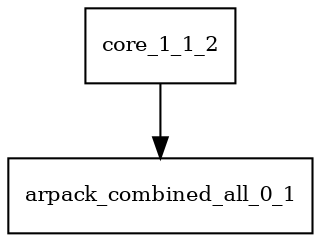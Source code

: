 digraph core_1_1_2_dependencies {
  node [shape = box, fontsize=10.0];
  core_1_1_2 -> arpack_combined_all_0_1;
}
